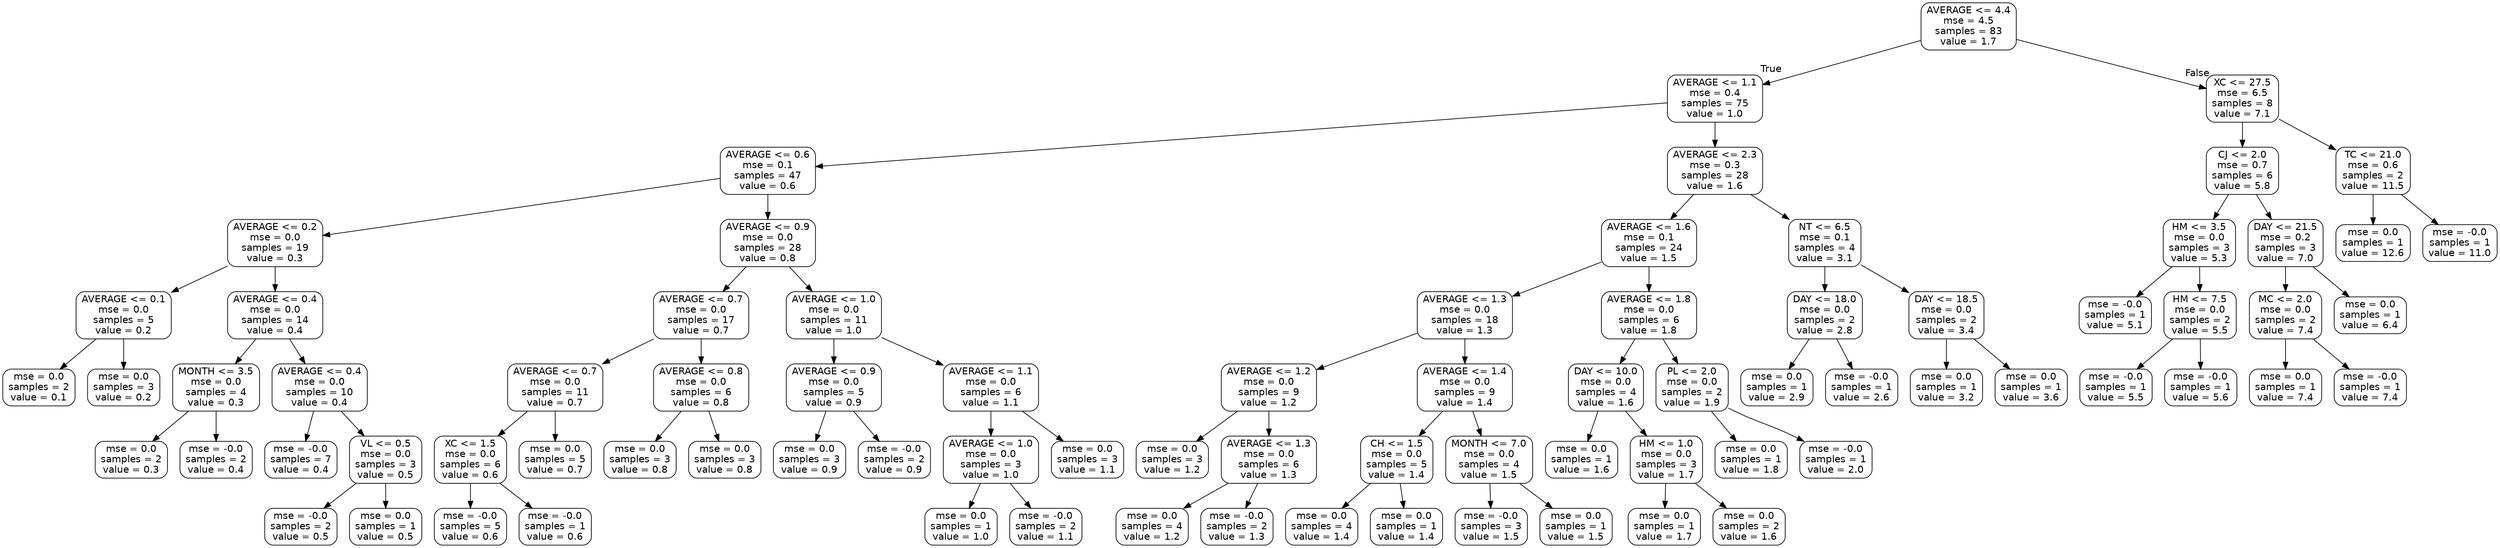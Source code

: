 digraph Tree {
node [shape=box, style="rounded", color="black", fontname=helvetica] ;
edge [fontname=helvetica] ;
0 [label="AVERAGE <= 4.4\nmse = 4.5\nsamples = 83\nvalue = 1.7"] ;
1 [label="AVERAGE <= 1.1\nmse = 0.4\nsamples = 75\nvalue = 1.0"] ;
0 -> 1 [labeldistance=2.5, labelangle=45, headlabel="True"] ;
2 [label="AVERAGE <= 0.6\nmse = 0.1\nsamples = 47\nvalue = 0.6"] ;
1 -> 2 ;
3 [label="AVERAGE <= 0.2\nmse = 0.0\nsamples = 19\nvalue = 0.3"] ;
2 -> 3 ;
4 [label="AVERAGE <= 0.1\nmse = 0.0\nsamples = 5\nvalue = 0.2"] ;
3 -> 4 ;
5 [label="mse = 0.0\nsamples = 2\nvalue = 0.1"] ;
4 -> 5 ;
6 [label="mse = 0.0\nsamples = 3\nvalue = 0.2"] ;
4 -> 6 ;
7 [label="AVERAGE <= 0.4\nmse = 0.0\nsamples = 14\nvalue = 0.4"] ;
3 -> 7 ;
8 [label="MONTH <= 3.5\nmse = 0.0\nsamples = 4\nvalue = 0.3"] ;
7 -> 8 ;
9 [label="mse = 0.0\nsamples = 2\nvalue = 0.3"] ;
8 -> 9 ;
10 [label="mse = -0.0\nsamples = 2\nvalue = 0.4"] ;
8 -> 10 ;
11 [label="AVERAGE <= 0.4\nmse = 0.0\nsamples = 10\nvalue = 0.4"] ;
7 -> 11 ;
12 [label="mse = -0.0\nsamples = 7\nvalue = 0.4"] ;
11 -> 12 ;
13 [label="VL <= 0.5\nmse = 0.0\nsamples = 3\nvalue = 0.5"] ;
11 -> 13 ;
14 [label="mse = -0.0\nsamples = 2\nvalue = 0.5"] ;
13 -> 14 ;
15 [label="mse = 0.0\nsamples = 1\nvalue = 0.5"] ;
13 -> 15 ;
16 [label="AVERAGE <= 0.9\nmse = 0.0\nsamples = 28\nvalue = 0.8"] ;
2 -> 16 ;
17 [label="AVERAGE <= 0.7\nmse = 0.0\nsamples = 17\nvalue = 0.7"] ;
16 -> 17 ;
18 [label="AVERAGE <= 0.7\nmse = 0.0\nsamples = 11\nvalue = 0.7"] ;
17 -> 18 ;
19 [label="XC <= 1.5\nmse = 0.0\nsamples = 6\nvalue = 0.6"] ;
18 -> 19 ;
20 [label="mse = -0.0\nsamples = 5\nvalue = 0.6"] ;
19 -> 20 ;
21 [label="mse = -0.0\nsamples = 1\nvalue = 0.6"] ;
19 -> 21 ;
22 [label="mse = 0.0\nsamples = 5\nvalue = 0.7"] ;
18 -> 22 ;
23 [label="AVERAGE <= 0.8\nmse = 0.0\nsamples = 6\nvalue = 0.8"] ;
17 -> 23 ;
24 [label="mse = 0.0\nsamples = 3\nvalue = 0.8"] ;
23 -> 24 ;
25 [label="mse = 0.0\nsamples = 3\nvalue = 0.8"] ;
23 -> 25 ;
26 [label="AVERAGE <= 1.0\nmse = 0.0\nsamples = 11\nvalue = 1.0"] ;
16 -> 26 ;
27 [label="AVERAGE <= 0.9\nmse = 0.0\nsamples = 5\nvalue = 0.9"] ;
26 -> 27 ;
28 [label="mse = 0.0\nsamples = 3\nvalue = 0.9"] ;
27 -> 28 ;
29 [label="mse = -0.0\nsamples = 2\nvalue = 0.9"] ;
27 -> 29 ;
30 [label="AVERAGE <= 1.1\nmse = 0.0\nsamples = 6\nvalue = 1.1"] ;
26 -> 30 ;
31 [label="AVERAGE <= 1.0\nmse = 0.0\nsamples = 3\nvalue = 1.0"] ;
30 -> 31 ;
32 [label="mse = 0.0\nsamples = 1\nvalue = 1.0"] ;
31 -> 32 ;
33 [label="mse = -0.0\nsamples = 2\nvalue = 1.1"] ;
31 -> 33 ;
34 [label="mse = 0.0\nsamples = 3\nvalue = 1.1"] ;
30 -> 34 ;
35 [label="AVERAGE <= 2.3\nmse = 0.3\nsamples = 28\nvalue = 1.6"] ;
1 -> 35 ;
36 [label="AVERAGE <= 1.6\nmse = 0.1\nsamples = 24\nvalue = 1.5"] ;
35 -> 36 ;
37 [label="AVERAGE <= 1.3\nmse = 0.0\nsamples = 18\nvalue = 1.3"] ;
36 -> 37 ;
38 [label="AVERAGE <= 1.2\nmse = 0.0\nsamples = 9\nvalue = 1.2"] ;
37 -> 38 ;
39 [label="mse = 0.0\nsamples = 3\nvalue = 1.2"] ;
38 -> 39 ;
40 [label="AVERAGE <= 1.3\nmse = 0.0\nsamples = 6\nvalue = 1.3"] ;
38 -> 40 ;
41 [label="mse = 0.0\nsamples = 4\nvalue = 1.2"] ;
40 -> 41 ;
42 [label="mse = -0.0\nsamples = 2\nvalue = 1.3"] ;
40 -> 42 ;
43 [label="AVERAGE <= 1.4\nmse = 0.0\nsamples = 9\nvalue = 1.4"] ;
37 -> 43 ;
44 [label="CH <= 1.5\nmse = 0.0\nsamples = 5\nvalue = 1.4"] ;
43 -> 44 ;
45 [label="mse = 0.0\nsamples = 4\nvalue = 1.4"] ;
44 -> 45 ;
46 [label="mse = 0.0\nsamples = 1\nvalue = 1.4"] ;
44 -> 46 ;
47 [label="MONTH <= 7.0\nmse = 0.0\nsamples = 4\nvalue = 1.5"] ;
43 -> 47 ;
48 [label="mse = -0.0\nsamples = 3\nvalue = 1.5"] ;
47 -> 48 ;
49 [label="mse = 0.0\nsamples = 1\nvalue = 1.5"] ;
47 -> 49 ;
50 [label="AVERAGE <= 1.8\nmse = 0.0\nsamples = 6\nvalue = 1.8"] ;
36 -> 50 ;
51 [label="DAY <= 10.0\nmse = 0.0\nsamples = 4\nvalue = 1.6"] ;
50 -> 51 ;
52 [label="mse = 0.0\nsamples = 1\nvalue = 1.6"] ;
51 -> 52 ;
53 [label="HM <= 1.0\nmse = 0.0\nsamples = 3\nvalue = 1.7"] ;
51 -> 53 ;
54 [label="mse = 0.0\nsamples = 1\nvalue = 1.7"] ;
53 -> 54 ;
55 [label="mse = 0.0\nsamples = 2\nvalue = 1.6"] ;
53 -> 55 ;
56 [label="PL <= 2.0\nmse = 0.0\nsamples = 2\nvalue = 1.9"] ;
50 -> 56 ;
57 [label="mse = 0.0\nsamples = 1\nvalue = 1.8"] ;
56 -> 57 ;
58 [label="mse = -0.0\nsamples = 1\nvalue = 2.0"] ;
56 -> 58 ;
59 [label="NT <= 6.5\nmse = 0.1\nsamples = 4\nvalue = 3.1"] ;
35 -> 59 ;
60 [label="DAY <= 18.0\nmse = 0.0\nsamples = 2\nvalue = 2.8"] ;
59 -> 60 ;
61 [label="mse = 0.0\nsamples = 1\nvalue = 2.9"] ;
60 -> 61 ;
62 [label="mse = -0.0\nsamples = 1\nvalue = 2.6"] ;
60 -> 62 ;
63 [label="DAY <= 18.5\nmse = 0.0\nsamples = 2\nvalue = 3.4"] ;
59 -> 63 ;
64 [label="mse = 0.0\nsamples = 1\nvalue = 3.2"] ;
63 -> 64 ;
65 [label="mse = 0.0\nsamples = 1\nvalue = 3.6"] ;
63 -> 65 ;
66 [label="XC <= 27.5\nmse = 6.5\nsamples = 8\nvalue = 7.1"] ;
0 -> 66 [labeldistance=2.5, labelangle=-45, headlabel="False"] ;
67 [label="CJ <= 2.0\nmse = 0.7\nsamples = 6\nvalue = 5.8"] ;
66 -> 67 ;
68 [label="HM <= 3.5\nmse = 0.0\nsamples = 3\nvalue = 5.3"] ;
67 -> 68 ;
69 [label="mse = -0.0\nsamples = 1\nvalue = 5.1"] ;
68 -> 69 ;
70 [label="HM <= 7.5\nmse = 0.0\nsamples = 2\nvalue = 5.5"] ;
68 -> 70 ;
71 [label="mse = -0.0\nsamples = 1\nvalue = 5.5"] ;
70 -> 71 ;
72 [label="mse = -0.0\nsamples = 1\nvalue = 5.6"] ;
70 -> 72 ;
73 [label="DAY <= 21.5\nmse = 0.2\nsamples = 3\nvalue = 7.0"] ;
67 -> 73 ;
74 [label="MC <= 2.0\nmse = 0.0\nsamples = 2\nvalue = 7.4"] ;
73 -> 74 ;
75 [label="mse = 0.0\nsamples = 1\nvalue = 7.4"] ;
74 -> 75 ;
76 [label="mse = -0.0\nsamples = 1\nvalue = 7.4"] ;
74 -> 76 ;
77 [label="mse = 0.0\nsamples = 1\nvalue = 6.4"] ;
73 -> 77 ;
78 [label="TC <= 21.0\nmse = 0.6\nsamples = 2\nvalue = 11.5"] ;
66 -> 78 ;
79 [label="mse = 0.0\nsamples = 1\nvalue = 12.6"] ;
78 -> 79 ;
80 [label="mse = -0.0\nsamples = 1\nvalue = 11.0"] ;
78 -> 80 ;
}